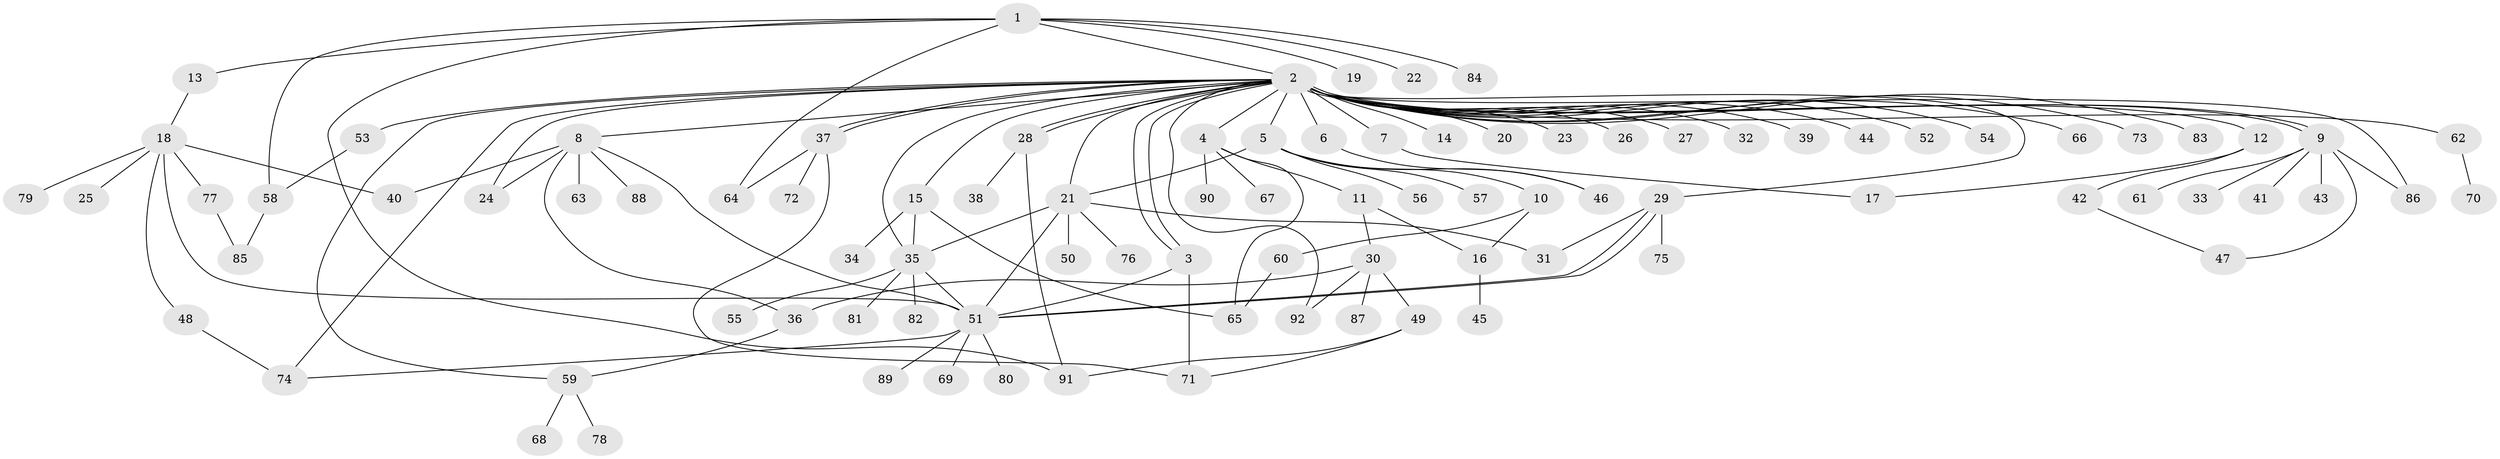 // coarse degree distribution, {8: 0.014285714285714285, 40: 0.014285714285714285, 4: 0.07142857142857142, 5: 0.02857142857142857, 2: 0.14285714285714285, 6: 0.04285714285714286, 7: 0.02857142857142857, 3: 0.11428571428571428, 1: 0.5285714285714286, 11: 0.014285714285714285}
// Generated by graph-tools (version 1.1) at 2025/23/03/03/25 07:23:50]
// undirected, 92 vertices, 126 edges
graph export_dot {
graph [start="1"]
  node [color=gray90,style=filled];
  1;
  2;
  3;
  4;
  5;
  6;
  7;
  8;
  9;
  10;
  11;
  12;
  13;
  14;
  15;
  16;
  17;
  18;
  19;
  20;
  21;
  22;
  23;
  24;
  25;
  26;
  27;
  28;
  29;
  30;
  31;
  32;
  33;
  34;
  35;
  36;
  37;
  38;
  39;
  40;
  41;
  42;
  43;
  44;
  45;
  46;
  47;
  48;
  49;
  50;
  51;
  52;
  53;
  54;
  55;
  56;
  57;
  58;
  59;
  60;
  61;
  62;
  63;
  64;
  65;
  66;
  67;
  68;
  69;
  70;
  71;
  72;
  73;
  74;
  75;
  76;
  77;
  78;
  79;
  80;
  81;
  82;
  83;
  84;
  85;
  86;
  87;
  88;
  89;
  90;
  91;
  92;
  1 -- 2;
  1 -- 13;
  1 -- 19;
  1 -- 22;
  1 -- 58;
  1 -- 64;
  1 -- 84;
  1 -- 91;
  2 -- 3;
  2 -- 3;
  2 -- 4;
  2 -- 5;
  2 -- 6;
  2 -- 7;
  2 -- 8;
  2 -- 9;
  2 -- 9;
  2 -- 12;
  2 -- 14;
  2 -- 15;
  2 -- 20;
  2 -- 21;
  2 -- 23;
  2 -- 24;
  2 -- 26;
  2 -- 27;
  2 -- 28;
  2 -- 28;
  2 -- 29;
  2 -- 32;
  2 -- 35;
  2 -- 37;
  2 -- 37;
  2 -- 39;
  2 -- 44;
  2 -- 52;
  2 -- 53;
  2 -- 54;
  2 -- 59;
  2 -- 62;
  2 -- 66;
  2 -- 73;
  2 -- 74;
  2 -- 83;
  2 -- 86;
  2 -- 92;
  3 -- 51;
  3 -- 71;
  4 -- 11;
  4 -- 65;
  4 -- 67;
  4 -- 90;
  5 -- 10;
  5 -- 21;
  5 -- 46;
  5 -- 56;
  5 -- 57;
  6 -- 46;
  7 -- 17;
  8 -- 24;
  8 -- 36;
  8 -- 40;
  8 -- 51;
  8 -- 63;
  8 -- 88;
  9 -- 33;
  9 -- 41;
  9 -- 43;
  9 -- 47;
  9 -- 61;
  9 -- 86;
  10 -- 16;
  10 -- 60;
  11 -- 16;
  11 -- 30;
  12 -- 17;
  12 -- 42;
  13 -- 18;
  15 -- 34;
  15 -- 35;
  15 -- 65;
  16 -- 45;
  18 -- 25;
  18 -- 40;
  18 -- 48;
  18 -- 51;
  18 -- 77;
  18 -- 79;
  21 -- 31;
  21 -- 35;
  21 -- 50;
  21 -- 51;
  21 -- 76;
  28 -- 38;
  28 -- 91;
  29 -- 31;
  29 -- 51;
  29 -- 51;
  29 -- 75;
  30 -- 36;
  30 -- 49;
  30 -- 87;
  30 -- 92;
  35 -- 51;
  35 -- 55;
  35 -- 81;
  35 -- 82;
  36 -- 59;
  37 -- 64;
  37 -- 71;
  37 -- 72;
  42 -- 47;
  48 -- 74;
  49 -- 71;
  49 -- 91;
  51 -- 69;
  51 -- 74;
  51 -- 80;
  51 -- 89;
  53 -- 58;
  58 -- 85;
  59 -- 68;
  59 -- 78;
  60 -- 65;
  62 -- 70;
  77 -- 85;
}
